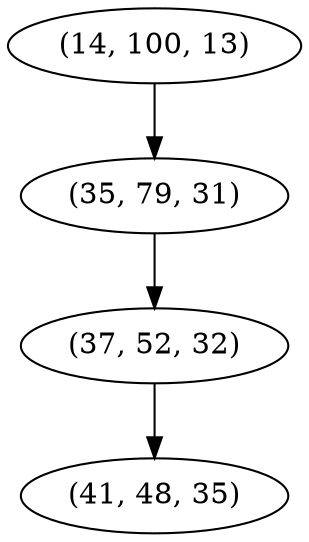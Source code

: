 digraph tree {
    "(14, 100, 13)";
    "(35, 79, 31)";
    "(37, 52, 32)";
    "(41, 48, 35)";
    "(14, 100, 13)" -> "(35, 79, 31)";
    "(35, 79, 31)" -> "(37, 52, 32)";
    "(37, 52, 32)" -> "(41, 48, 35)";
}
